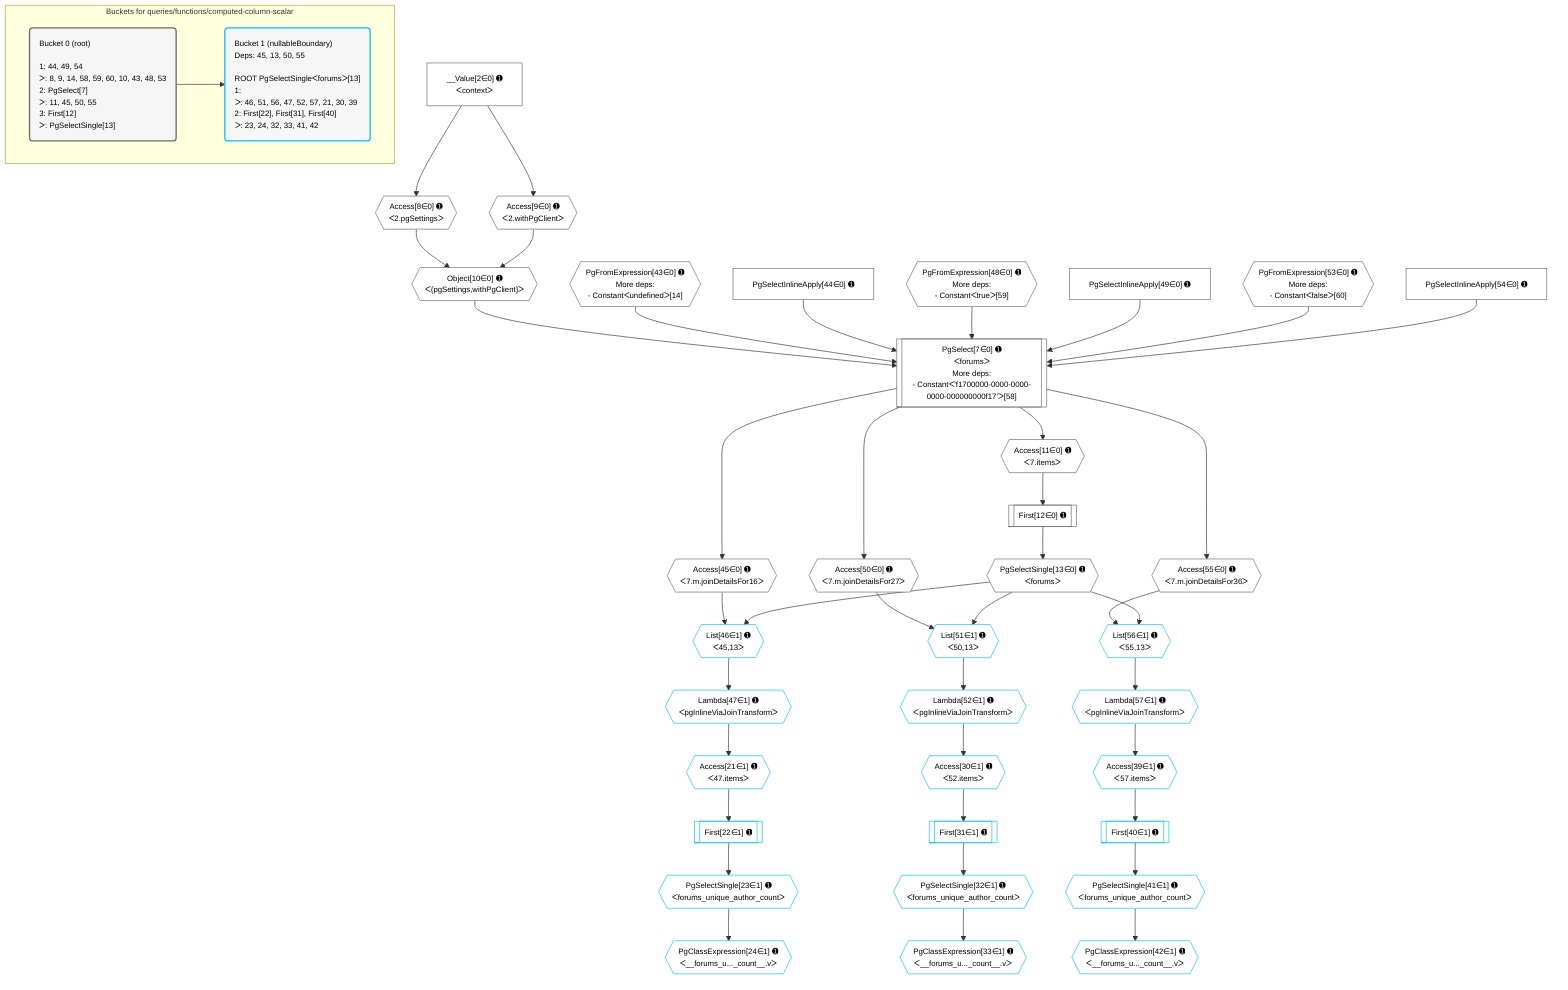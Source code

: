 %%{init: {'themeVariables': { 'fontSize': '12px'}}}%%
graph TD
    classDef path fill:#eee,stroke:#000,color:#000
    classDef plan fill:#fff,stroke-width:1px,color:#000
    classDef itemplan fill:#fff,stroke-width:2px,color:#000
    classDef unbatchedplan fill:#dff,stroke-width:1px,color:#000
    classDef sideeffectplan fill:#fcc,stroke-width:2px,color:#000
    classDef bucket fill:#f6f6f6,color:#000,stroke-width:2px,text-align:left

    subgraph "Buckets for queries/functions/computed-column-scalar"
    Bucket0("Bucket 0 (root)<br /><br />1: 44, 49, 54<br />ᐳ: 8, 9, 14, 58, 59, 60, 10, 43, 48, 53<br />2: PgSelect[7]<br />ᐳ: 11, 45, 50, 55<br />3: First[12]<br />ᐳ: PgSelectSingle[13]"):::bucket
    Bucket1("Bucket 1 (nullableBoundary)<br />Deps: 45, 13, 50, 55<br /><br />ROOT PgSelectSingleᐸforumsᐳ[13]<br />1: <br />ᐳ: 46, 51, 56, 47, 52, 57, 21, 30, 39<br />2: First[22], First[31], First[40]<br />ᐳ: 23, 24, 32, 33, 41, 42"):::bucket
    end
    Bucket0 --> Bucket1

    %% plan dependencies
    PgSelect7[["PgSelect[7∈0] ➊<br />ᐸforumsᐳ<br />More deps:<br />- Constantᐸ'f1700000-0000-0000-0000-000000000f17'ᐳ[58]"]]:::plan
    Object10{{"Object[10∈0] ➊<br />ᐸ{pgSettings,withPgClient}ᐳ"}}:::plan
    PgFromExpression43{{"PgFromExpression[43∈0] ➊<br />More deps:<br />- Constantᐸundefinedᐳ[14]"}}:::plan
    PgSelectInlineApply44["PgSelectInlineApply[44∈0] ➊"]:::plan
    PgFromExpression48{{"PgFromExpression[48∈0] ➊<br />More deps:<br />- Constantᐸtrueᐳ[59]"}}:::plan
    PgSelectInlineApply49["PgSelectInlineApply[49∈0] ➊"]:::plan
    PgFromExpression53{{"PgFromExpression[53∈0] ➊<br />More deps:<br />- Constantᐸfalseᐳ[60]"}}:::plan
    PgSelectInlineApply54["PgSelectInlineApply[54∈0] ➊"]:::plan
    Object10 & PgFromExpression43 & PgSelectInlineApply44 & PgFromExpression48 & PgSelectInlineApply49 & PgFromExpression53 & PgSelectInlineApply54 --> PgSelect7
    Access8{{"Access[8∈0] ➊<br />ᐸ2.pgSettingsᐳ"}}:::plan
    Access9{{"Access[9∈0] ➊<br />ᐸ2.withPgClientᐳ"}}:::plan
    Access8 & Access9 --> Object10
    __Value2["__Value[2∈0] ➊<br />ᐸcontextᐳ"]:::plan
    __Value2 --> Access8
    __Value2 --> Access9
    Access11{{"Access[11∈0] ➊<br />ᐸ7.itemsᐳ"}}:::plan
    PgSelect7 --> Access11
    First12[["First[12∈0] ➊"]]:::plan
    Access11 --> First12
    PgSelectSingle13{{"PgSelectSingle[13∈0] ➊<br />ᐸforumsᐳ"}}:::plan
    First12 --> PgSelectSingle13
    Access45{{"Access[45∈0] ➊<br />ᐸ7.m.joinDetailsFor16ᐳ"}}:::plan
    PgSelect7 --> Access45
    Access50{{"Access[50∈0] ➊<br />ᐸ7.m.joinDetailsFor27ᐳ"}}:::plan
    PgSelect7 --> Access50
    Access55{{"Access[55∈0] ➊<br />ᐸ7.m.joinDetailsFor36ᐳ"}}:::plan
    PgSelect7 --> Access55
    List46{{"List[46∈1] ➊<br />ᐸ45,13ᐳ"}}:::plan
    Access45 & PgSelectSingle13 --> List46
    List51{{"List[51∈1] ➊<br />ᐸ50,13ᐳ"}}:::plan
    Access50 & PgSelectSingle13 --> List51
    List56{{"List[56∈1] ➊<br />ᐸ55,13ᐳ"}}:::plan
    Access55 & PgSelectSingle13 --> List56
    Access21{{"Access[21∈1] ➊<br />ᐸ47.itemsᐳ"}}:::plan
    Lambda47{{"Lambda[47∈1] ➊<br />ᐸpgInlineViaJoinTransformᐳ"}}:::plan
    Lambda47 --> Access21
    First22[["First[22∈1] ➊"]]:::plan
    Access21 --> First22
    PgSelectSingle23{{"PgSelectSingle[23∈1] ➊<br />ᐸforums_unique_author_countᐳ"}}:::plan
    First22 --> PgSelectSingle23
    PgClassExpression24{{"PgClassExpression[24∈1] ➊<br />ᐸ__forums_u..._count__.vᐳ"}}:::plan
    PgSelectSingle23 --> PgClassExpression24
    Access30{{"Access[30∈1] ➊<br />ᐸ52.itemsᐳ"}}:::plan
    Lambda52{{"Lambda[52∈1] ➊<br />ᐸpgInlineViaJoinTransformᐳ"}}:::plan
    Lambda52 --> Access30
    First31[["First[31∈1] ➊"]]:::plan
    Access30 --> First31
    PgSelectSingle32{{"PgSelectSingle[32∈1] ➊<br />ᐸforums_unique_author_countᐳ"}}:::plan
    First31 --> PgSelectSingle32
    PgClassExpression33{{"PgClassExpression[33∈1] ➊<br />ᐸ__forums_u..._count__.vᐳ"}}:::plan
    PgSelectSingle32 --> PgClassExpression33
    Access39{{"Access[39∈1] ➊<br />ᐸ57.itemsᐳ"}}:::plan
    Lambda57{{"Lambda[57∈1] ➊<br />ᐸpgInlineViaJoinTransformᐳ"}}:::plan
    Lambda57 --> Access39
    First40[["First[40∈1] ➊"]]:::plan
    Access39 --> First40
    PgSelectSingle41{{"PgSelectSingle[41∈1] ➊<br />ᐸforums_unique_author_countᐳ"}}:::plan
    First40 --> PgSelectSingle41
    PgClassExpression42{{"PgClassExpression[42∈1] ➊<br />ᐸ__forums_u..._count__.vᐳ"}}:::plan
    PgSelectSingle41 --> PgClassExpression42
    List46 --> Lambda47
    List51 --> Lambda52
    List56 --> Lambda57

    %% define steps
    classDef bucket0 stroke:#696969
    class Bucket0,__Value2,PgSelect7,Access8,Access9,Object10,Access11,First12,PgSelectSingle13,PgFromExpression43,PgSelectInlineApply44,Access45,PgFromExpression48,PgSelectInlineApply49,Access50,PgFromExpression53,PgSelectInlineApply54,Access55 bucket0
    classDef bucket1 stroke:#00bfff
    class Bucket1,Access21,First22,PgSelectSingle23,PgClassExpression24,Access30,First31,PgSelectSingle32,PgClassExpression33,Access39,First40,PgSelectSingle41,PgClassExpression42,List46,Lambda47,List51,Lambda52,List56,Lambda57 bucket1